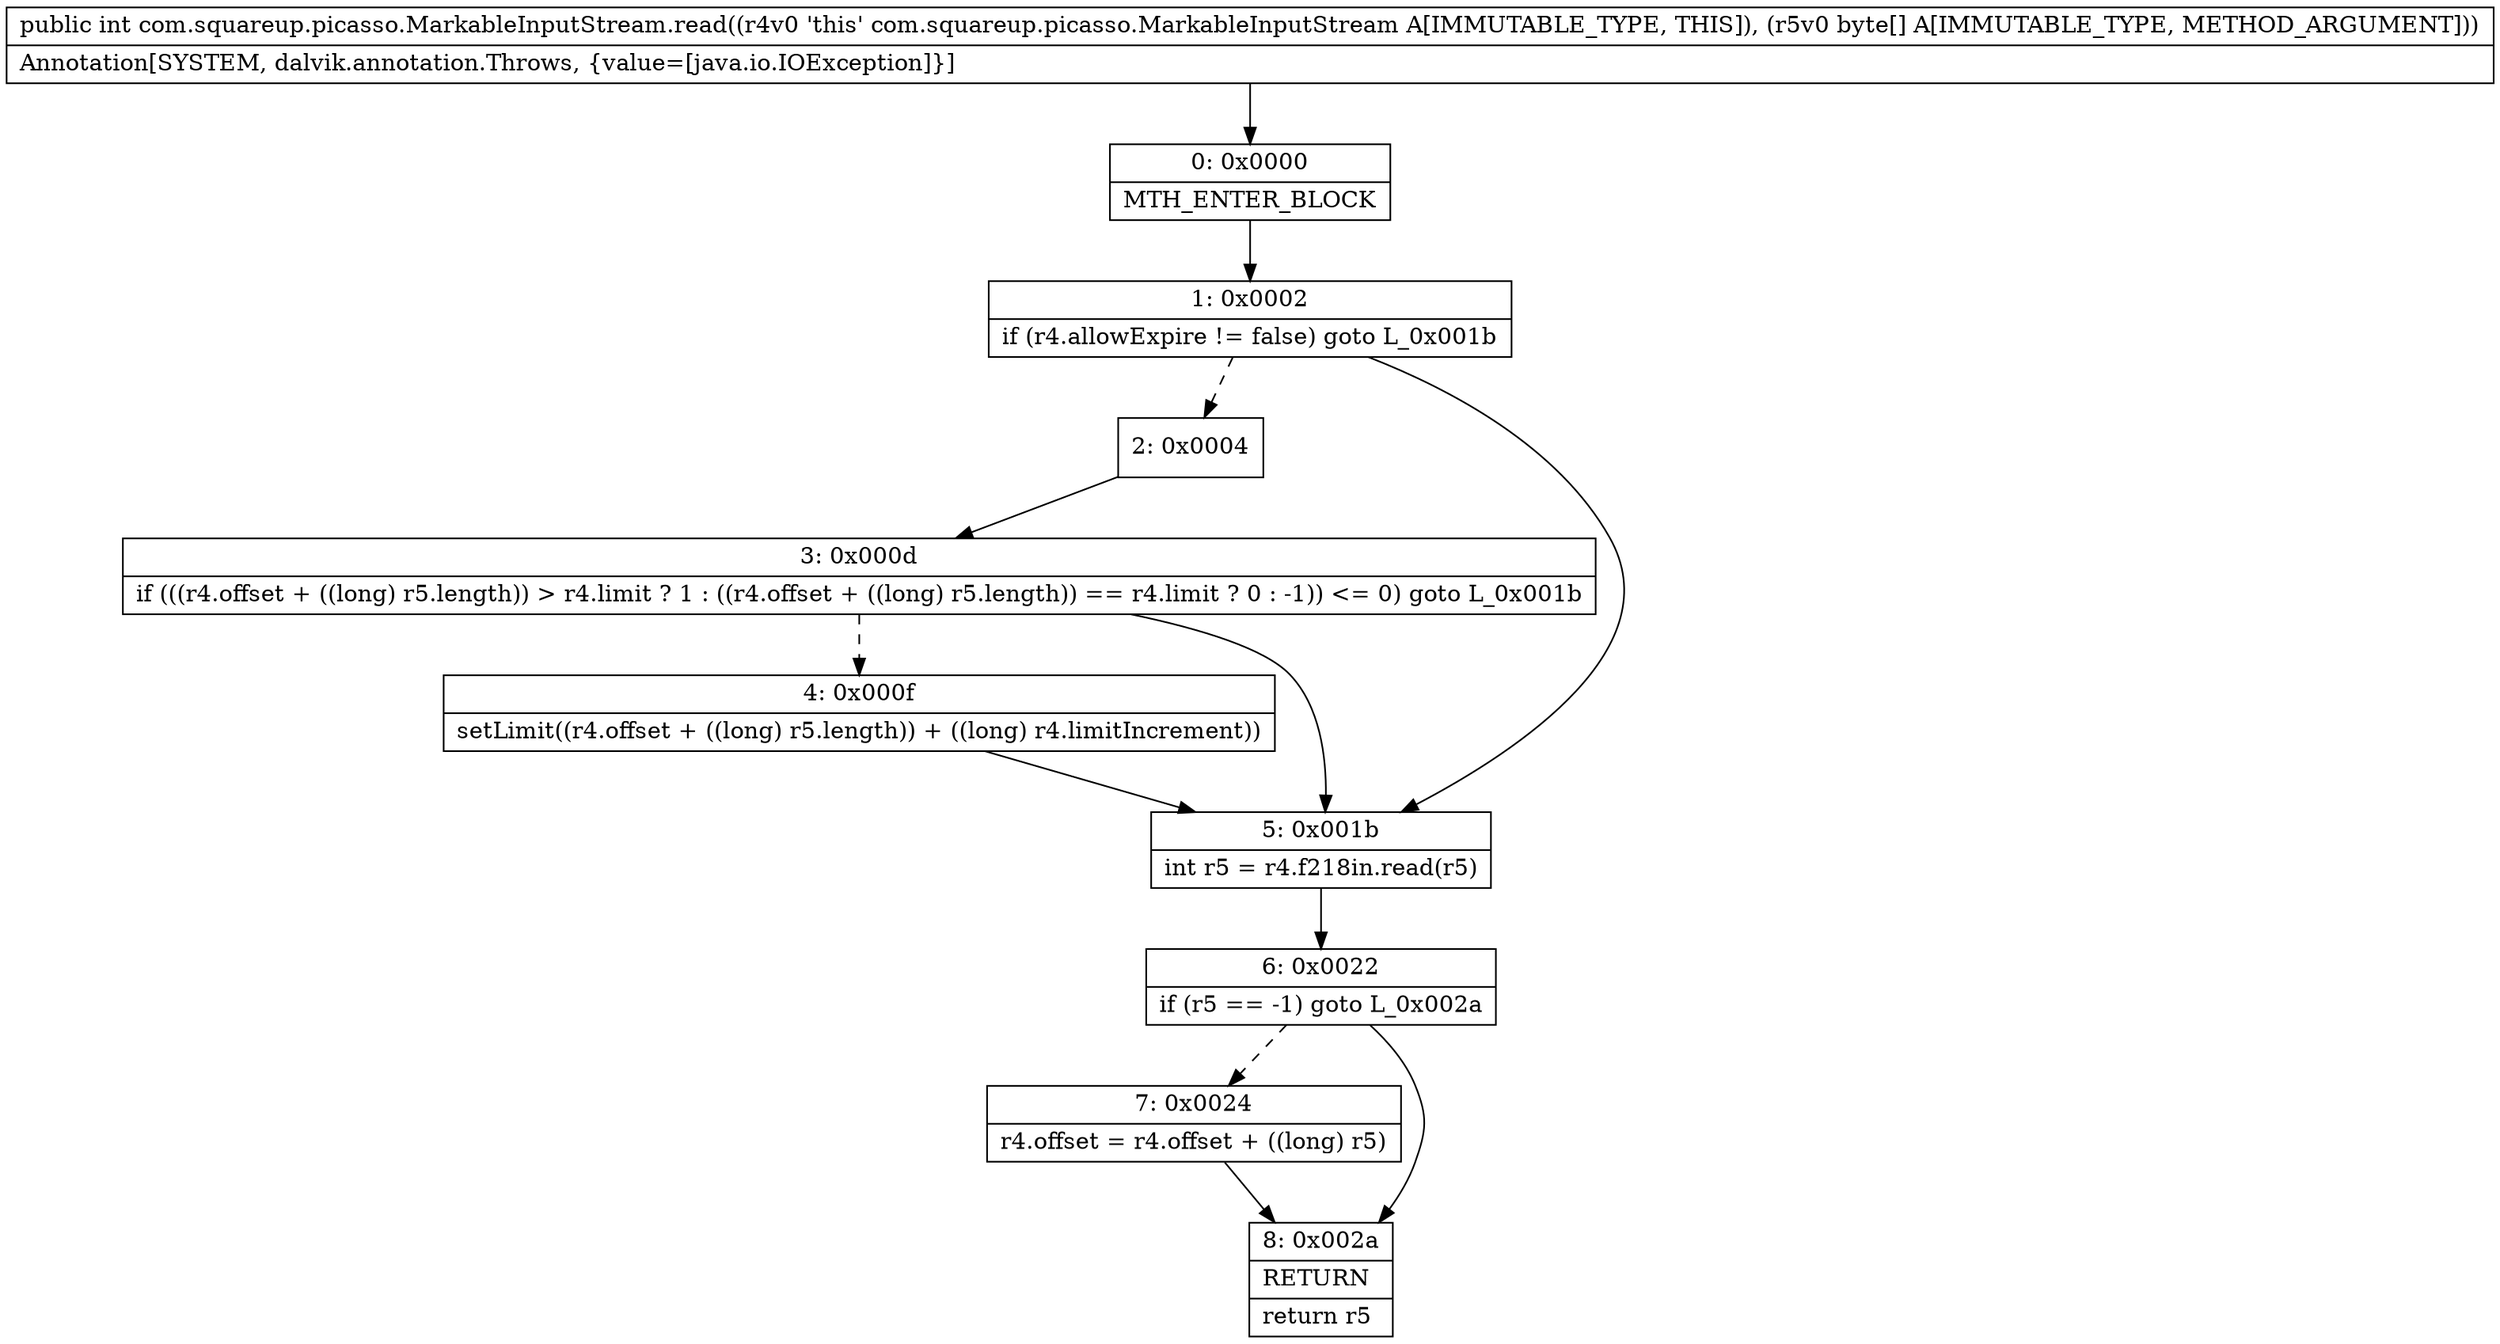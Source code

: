 digraph "CFG forcom.squareup.picasso.MarkableInputStream.read([B)I" {
Node_0 [shape=record,label="{0\:\ 0x0000|MTH_ENTER_BLOCK\l}"];
Node_1 [shape=record,label="{1\:\ 0x0002|if (r4.allowExpire != false) goto L_0x001b\l}"];
Node_2 [shape=record,label="{2\:\ 0x0004}"];
Node_3 [shape=record,label="{3\:\ 0x000d|if (((r4.offset + ((long) r5.length)) \> r4.limit ? 1 : ((r4.offset + ((long) r5.length)) == r4.limit ? 0 : \-1)) \<= 0) goto L_0x001b\l}"];
Node_4 [shape=record,label="{4\:\ 0x000f|setLimit((r4.offset + ((long) r5.length)) + ((long) r4.limitIncrement))\l}"];
Node_5 [shape=record,label="{5\:\ 0x001b|int r5 = r4.f218in.read(r5)\l}"];
Node_6 [shape=record,label="{6\:\ 0x0022|if (r5 == \-1) goto L_0x002a\l}"];
Node_7 [shape=record,label="{7\:\ 0x0024|r4.offset = r4.offset + ((long) r5)\l}"];
Node_8 [shape=record,label="{8\:\ 0x002a|RETURN\l|return r5\l}"];
MethodNode[shape=record,label="{public int com.squareup.picasso.MarkableInputStream.read((r4v0 'this' com.squareup.picasso.MarkableInputStream A[IMMUTABLE_TYPE, THIS]), (r5v0 byte[] A[IMMUTABLE_TYPE, METHOD_ARGUMENT]))  | Annotation[SYSTEM, dalvik.annotation.Throws, \{value=[java.io.IOException]\}]\l}"];
MethodNode -> Node_0;
Node_0 -> Node_1;
Node_1 -> Node_2[style=dashed];
Node_1 -> Node_5;
Node_2 -> Node_3;
Node_3 -> Node_4[style=dashed];
Node_3 -> Node_5;
Node_4 -> Node_5;
Node_5 -> Node_6;
Node_6 -> Node_7[style=dashed];
Node_6 -> Node_8;
Node_7 -> Node_8;
}

